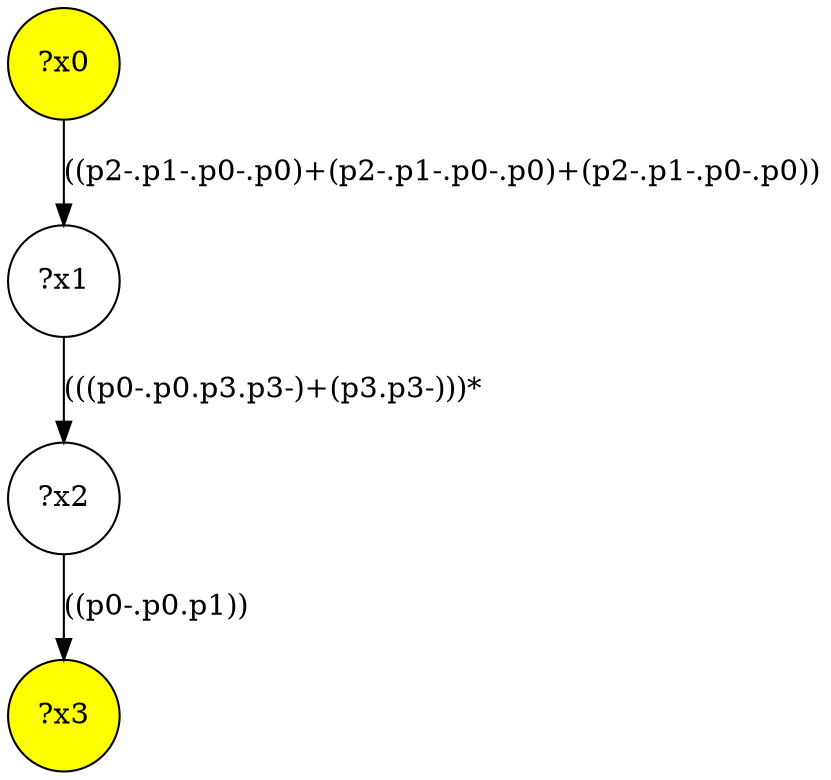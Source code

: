 digraph g {
	x0 [fillcolor="yellow", style="filled," shape=circle, label="?x0"];
	x3 [fillcolor="yellow", style="filled," shape=circle, label="?x3"];
	x1 [shape=circle, label="?x1"];
x0 -> x1[label="((p2-.p1-.p0-.p0)+(p2-.p1-.p0-.p0)+(p2-.p1-.p0-.p0))"]	x2 [shape=circle, label="?x2"];
x1 -> x2[label="(((p0-.p0.p3.p3-)+(p3.p3-)))*"]x2 -> x3[label="((p0-.p0.p1))"]}
